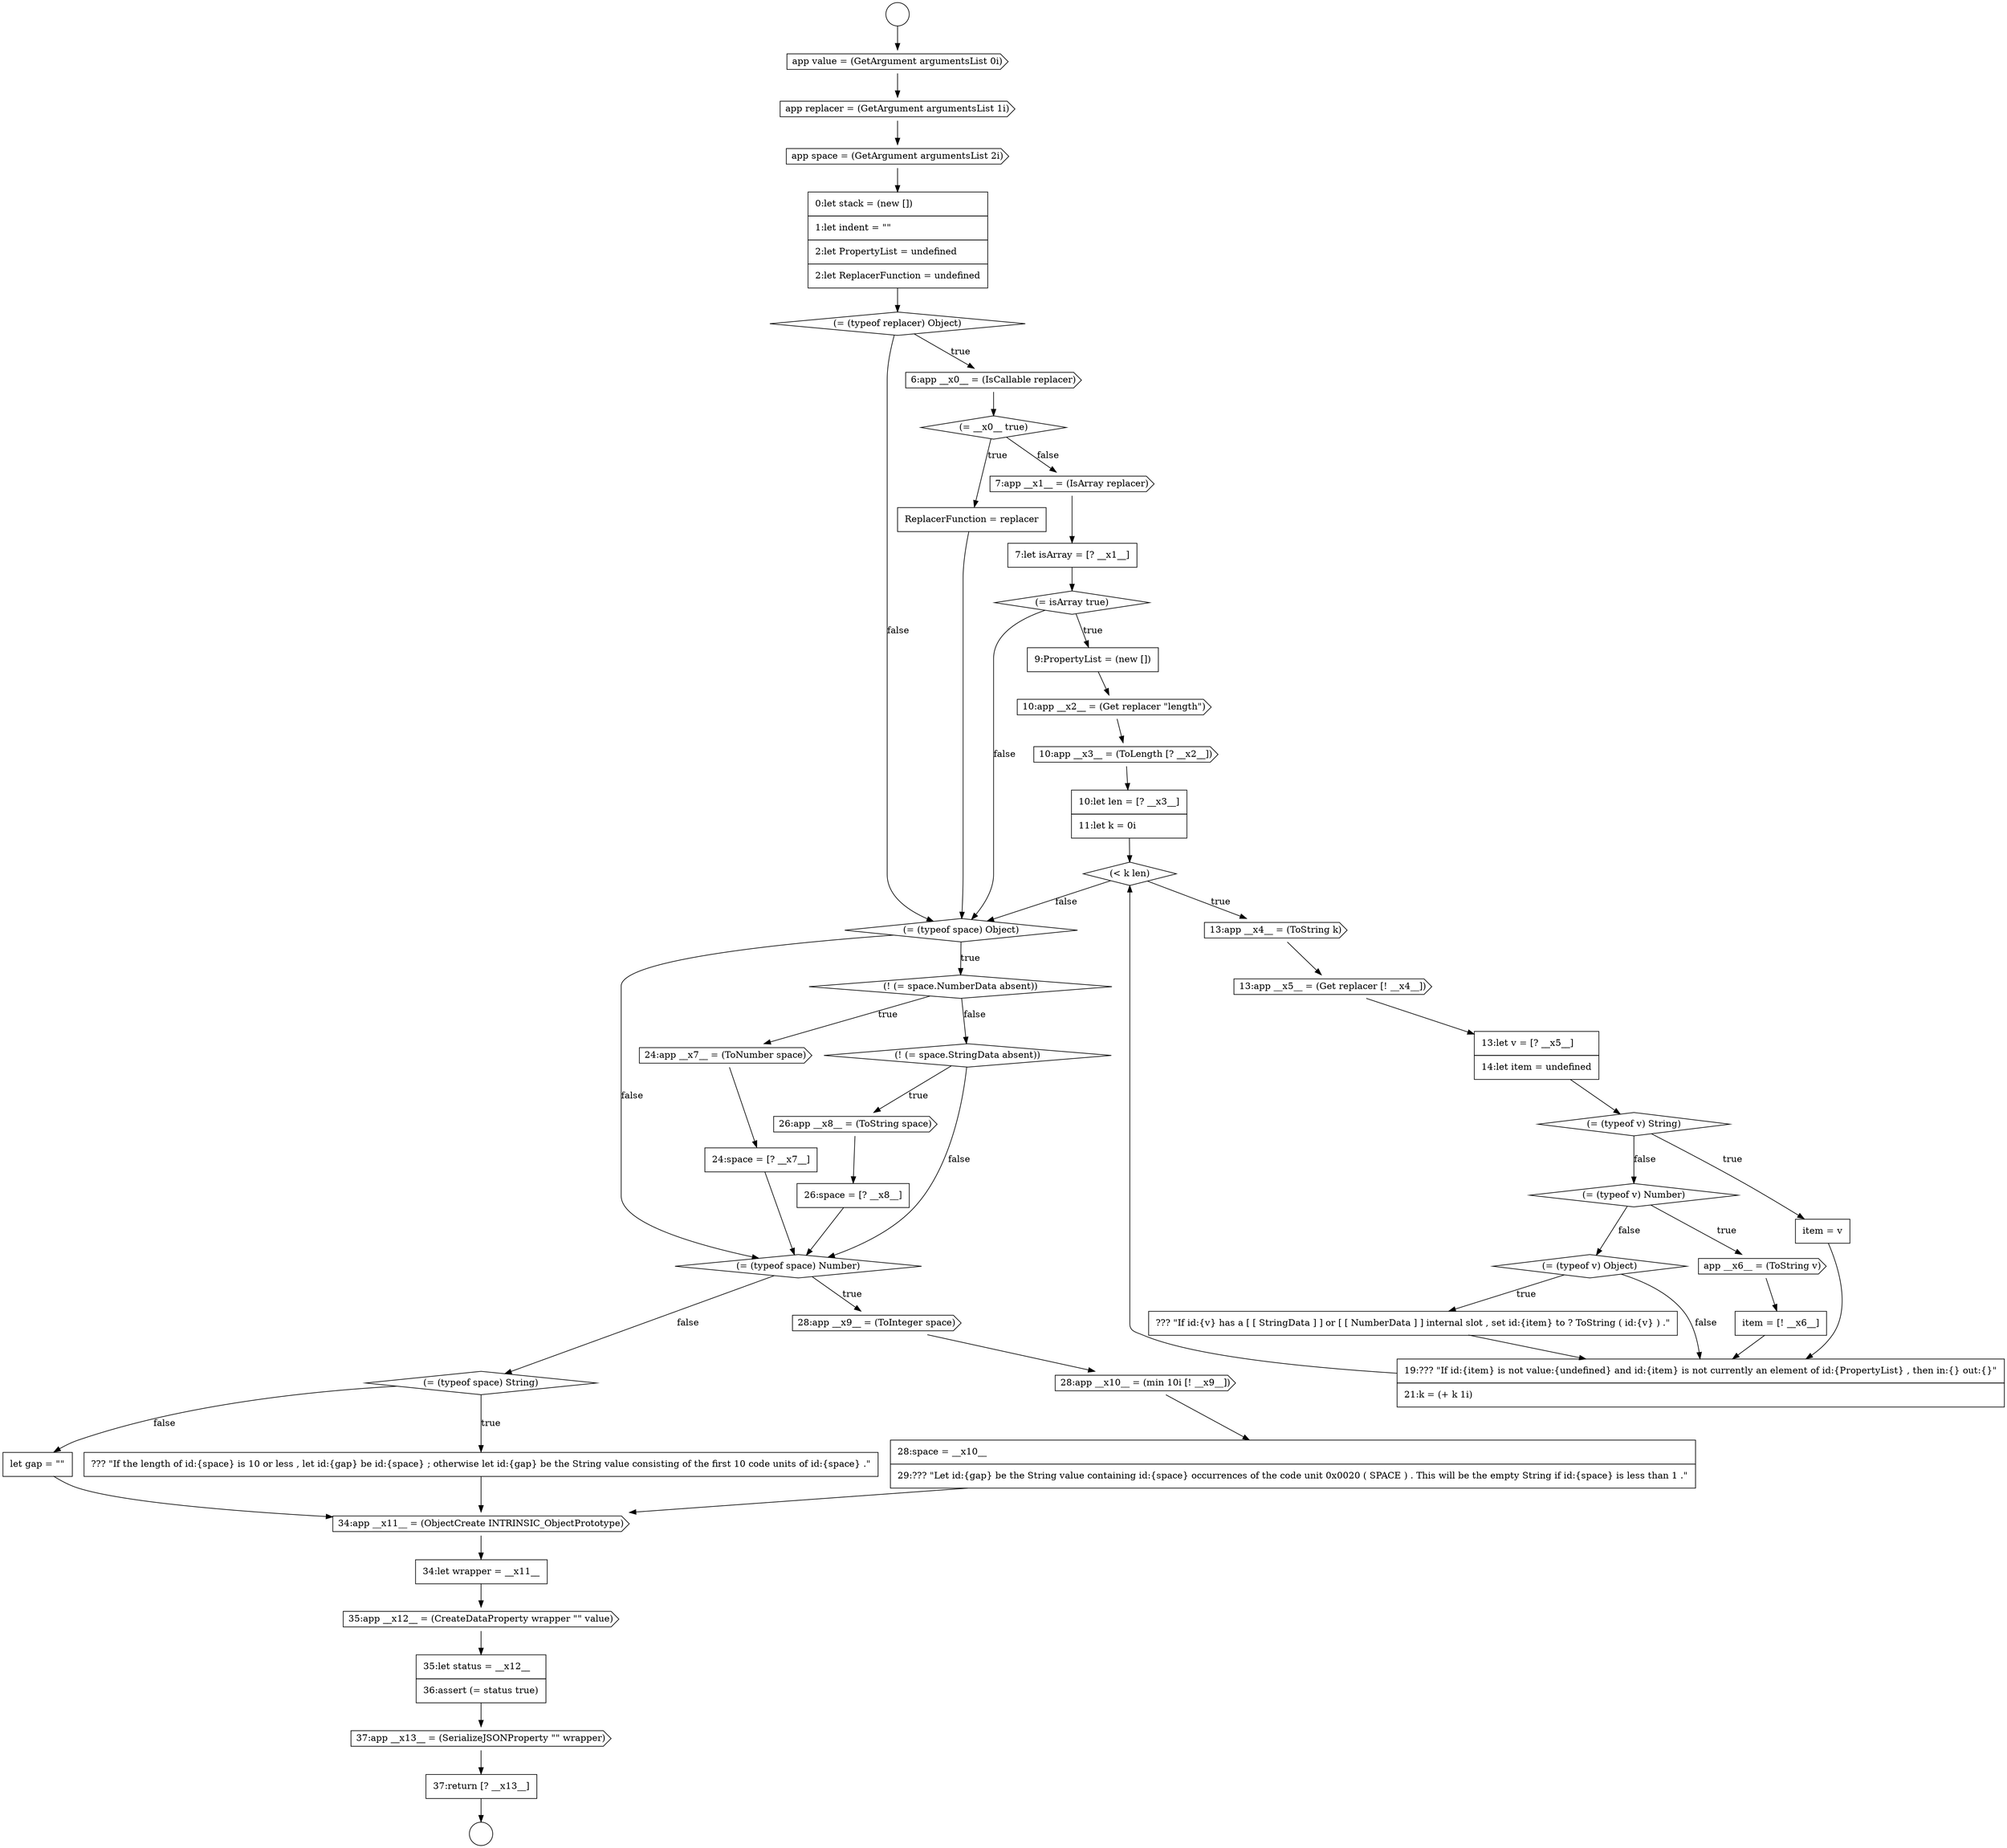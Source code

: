 digraph {
  node0 [shape=circle label=" " color="black" fillcolor="white" style=filled]
  node5 [shape=none, margin=0, label=<<font color="black">
    <table border="0" cellborder="1" cellspacing="0" cellpadding="10">
      <tr><td align="left">0:let stack = (new [])</td></tr>
      <tr><td align="left">1:let indent = &quot;&quot;</td></tr>
      <tr><td align="left">2:let PropertyList = undefined</td></tr>
      <tr><td align="left">2:let ReplacerFunction = undefined</td></tr>
    </table>
  </font>> color="black" fillcolor="white" style=filled]
  node10 [shape=cds, label=<<font color="black">7:app __x1__ = (IsArray replacer)</font>> color="black" fillcolor="white" style=filled]
  node14 [shape=cds, label=<<font color="black">10:app __x2__ = (Get replacer &quot;length&quot;)</font>> color="black" fillcolor="white" style=filled]
  node1 [shape=circle label=" " color="black" fillcolor="white" style=filled]
  node6 [shape=diamond, label=<<font color="black">(= (typeof replacer) Object)</font>> color="black" fillcolor="white" style=filled]
  node9 [shape=none, margin=0, label=<<font color="black">
    <table border="0" cellborder="1" cellspacing="0" cellpadding="10">
      <tr><td align="left">ReplacerFunction = replacer</td></tr>
    </table>
  </font>> color="black" fillcolor="white" style=filled]
  node2 [shape=cds, label=<<font color="black">app value = (GetArgument argumentsList 0i)</font>> color="black" fillcolor="white" style=filled]
  node12 [shape=diamond, label=<<font color="black">(= isArray true)</font>> color="black" fillcolor="white" style=filled]
  node8 [shape=diamond, label=<<font color="black">(= __x0__ true)</font>> color="black" fillcolor="white" style=filled]
  node4 [shape=cds, label=<<font color="black">app space = (GetArgument argumentsList 2i)</font>> color="black" fillcolor="white" style=filled]
  node42 [shape=none, margin=0, label=<<font color="black">
    <table border="0" cellborder="1" cellspacing="0" cellpadding="10">
      <tr><td align="left">let gap = &quot;&quot;</td></tr>
    </table>
  </font>> color="black" fillcolor="white" style=filled]
  node24 [shape=cds, label=<<font color="black">app __x6__ = (ToString v)</font>> color="black" fillcolor="white" style=filled]
  node37 [shape=cds, label=<<font color="black">28:app __x9__ = (ToInteger space)</font>> color="black" fillcolor="white" style=filled]
  node25 [shape=none, margin=0, label=<<font color="black">
    <table border="0" cellborder="1" cellspacing="0" cellpadding="10">
      <tr><td align="left">item = [! __x6__]</td></tr>
    </table>
  </font>> color="black" fillcolor="white" style=filled]
  node20 [shape=none, margin=0, label=<<font color="black">
    <table border="0" cellborder="1" cellspacing="0" cellpadding="10">
      <tr><td align="left">13:let v = [? __x5__]</td></tr>
      <tr><td align="left">14:let item = undefined</td></tr>
    </table>
  </font>> color="black" fillcolor="white" style=filled]
  node46 [shape=none, margin=0, label=<<font color="black">
    <table border="0" cellborder="1" cellspacing="0" cellpadding="10">
      <tr><td align="left">35:let status = __x12__</td></tr>
      <tr><td align="left">36:assert (= status true)</td></tr>
    </table>
  </font>> color="black" fillcolor="white" style=filled]
  node29 [shape=diamond, label=<<font color="black">(= (typeof space) Object)</font>> color="black" fillcolor="white" style=filled]
  node21 [shape=diamond, label=<<font color="black">(= (typeof v) String)</font>> color="black" fillcolor="white" style=filled]
  node33 [shape=diamond, label=<<font color="black">(! (= space.StringData absent))</font>> color="black" fillcolor="white" style=filled]
  node28 [shape=none, margin=0, label=<<font color="black">
    <table border="0" cellborder="1" cellspacing="0" cellpadding="10">
      <tr><td align="left">19:??? &quot;If id:{item} is not value:{undefined} and id:{item} is not currently an element of id:{PropertyList} , then in:{} out:{}&quot;</td></tr>
      <tr><td align="left">21:k = (+ k 1i)</td></tr>
    </table>
  </font>> color="black" fillcolor="white" style=filled]
  node38 [shape=cds, label=<<font color="black">28:app __x10__ = (min 10i [! __x9__])</font>> color="black" fillcolor="white" style=filled]
  node13 [shape=none, margin=0, label=<<font color="black">
    <table border="0" cellborder="1" cellspacing="0" cellpadding="10">
      <tr><td align="left">9:PropertyList = (new [])</td></tr>
    </table>
  </font>> color="black" fillcolor="white" style=filled]
  node41 [shape=none, margin=0, label=<<font color="black">
    <table border="0" cellborder="1" cellspacing="0" cellpadding="10">
      <tr><td align="left">??? &quot;If the length of id:{space} is 10 or less , let id:{gap} be id:{space} ; otherwise let id:{gap} be the String value consisting of the first 10 code units of id:{space} .&quot;</td></tr>
    </table>
  </font>> color="black" fillcolor="white" style=filled]
  node45 [shape=cds, label=<<font color="black">35:app __x12__ = (CreateDataProperty wrapper &quot;&quot; value)</font>> color="black" fillcolor="white" style=filled]
  node17 [shape=diamond, label=<<font color="black">(&lt; k len)</font>> color="black" fillcolor="white" style=filled]
  node32 [shape=none, margin=0, label=<<font color="black">
    <table border="0" cellborder="1" cellspacing="0" cellpadding="10">
      <tr><td align="left">24:space = [? __x7__]</td></tr>
    </table>
  </font>> color="black" fillcolor="white" style=filled]
  node34 [shape=cds, label=<<font color="black">26:app __x8__ = (ToString space)</font>> color="black" fillcolor="white" style=filled]
  node22 [shape=none, margin=0, label=<<font color="black">
    <table border="0" cellborder="1" cellspacing="0" cellpadding="10">
      <tr><td align="left">item = v</td></tr>
    </table>
  </font>> color="black" fillcolor="white" style=filled]
  node44 [shape=none, margin=0, label=<<font color="black">
    <table border="0" cellborder="1" cellspacing="0" cellpadding="10">
      <tr><td align="left">34:let wrapper = __x11__</td></tr>
    </table>
  </font>> color="black" fillcolor="white" style=filled]
  node27 [shape=none, margin=0, label=<<font color="black">
    <table border="0" cellborder="1" cellspacing="0" cellpadding="10">
      <tr><td align="left">??? &quot;If id:{v} has a [ [ StringData ] ] or [ [ NumberData ] ] internal slot , set id:{item} to ? ToString ( id:{v} ) .&quot;</td></tr>
    </table>
  </font>> color="black" fillcolor="white" style=filled]
  node7 [shape=cds, label=<<font color="black">6:app __x0__ = (IsCallable replacer)</font>> color="black" fillcolor="white" style=filled]
  node39 [shape=none, margin=0, label=<<font color="black">
    <table border="0" cellborder="1" cellspacing="0" cellpadding="10">
      <tr><td align="left">28:space = __x10__</td></tr>
      <tr><td align="left">29:??? &quot;Let id:{gap} be the String value containing id:{space} occurrences of the code unit 0x0020 ( SPACE ) . This will be the empty String if id:{space} is less than 1 .&quot;</td></tr>
    </table>
  </font>> color="black" fillcolor="white" style=filled]
  node3 [shape=cds, label=<<font color="black">app replacer = (GetArgument argumentsList 1i)</font>> color="black" fillcolor="white" style=filled]
  node35 [shape=none, margin=0, label=<<font color="black">
    <table border="0" cellborder="1" cellspacing="0" cellpadding="10">
      <tr><td align="left">26:space = [? __x8__]</td></tr>
    </table>
  </font>> color="black" fillcolor="white" style=filled]
  node48 [shape=none, margin=0, label=<<font color="black">
    <table border="0" cellborder="1" cellspacing="0" cellpadding="10">
      <tr><td align="left">37:return [? __x13__]</td></tr>
    </table>
  </font>> color="black" fillcolor="white" style=filled]
  node18 [shape=cds, label=<<font color="black">13:app __x4__ = (ToString k)</font>> color="black" fillcolor="white" style=filled]
  node16 [shape=none, margin=0, label=<<font color="black">
    <table border="0" cellborder="1" cellspacing="0" cellpadding="10">
      <tr><td align="left">10:let len = [? __x3__]</td></tr>
      <tr><td align="left">11:let k = 0i</td></tr>
    </table>
  </font>> color="black" fillcolor="white" style=filled]
  node31 [shape=cds, label=<<font color="black">24:app __x7__ = (ToNumber space)</font>> color="black" fillcolor="white" style=filled]
  node11 [shape=none, margin=0, label=<<font color="black">
    <table border="0" cellborder="1" cellspacing="0" cellpadding="10">
      <tr><td align="left">7:let isArray = [? __x1__]</td></tr>
    </table>
  </font>> color="black" fillcolor="white" style=filled]
  node43 [shape=cds, label=<<font color="black">34:app __x11__ = (ObjectCreate INTRINSIC_ObjectPrototype)</font>> color="black" fillcolor="white" style=filled]
  node40 [shape=diamond, label=<<font color="black">(= (typeof space) String)</font>> color="black" fillcolor="white" style=filled]
  node26 [shape=diamond, label=<<font color="black">(= (typeof v) Object)</font>> color="black" fillcolor="white" style=filled]
  node23 [shape=diamond, label=<<font color="black">(= (typeof v) Number)</font>> color="black" fillcolor="white" style=filled]
  node36 [shape=diamond, label=<<font color="black">(= (typeof space) Number)</font>> color="black" fillcolor="white" style=filled]
  node30 [shape=diamond, label=<<font color="black">(! (= space.NumberData absent))</font>> color="black" fillcolor="white" style=filled]
  node19 [shape=cds, label=<<font color="black">13:app __x5__ = (Get replacer [! __x4__])</font>> color="black" fillcolor="white" style=filled]
  node47 [shape=cds, label=<<font color="black">37:app __x13__ = (SerializeJSONProperty &quot;&quot; wrapper)</font>> color="black" fillcolor="white" style=filled]
  node15 [shape=cds, label=<<font color="black">10:app __x3__ = (ToLength [? __x2__])</font>> color="black" fillcolor="white" style=filled]
  node33 -> node34 [label=<<font color="black">true</font>> color="black"]
  node33 -> node36 [label=<<font color="black">false</font>> color="black"]
  node40 -> node41 [label=<<font color="black">true</font>> color="black"]
  node40 -> node42 [label=<<font color="black">false</font>> color="black"]
  node26 -> node27 [label=<<font color="black">true</font>> color="black"]
  node26 -> node28 [label=<<font color="black">false</font>> color="black"]
  node12 -> node13 [label=<<font color="black">true</font>> color="black"]
  node12 -> node29 [label=<<font color="black">false</font>> color="black"]
  node9 -> node29 [ color="black"]
  node39 -> node43 [ color="black"]
  node4 -> node5 [ color="black"]
  node30 -> node31 [label=<<font color="black">true</font>> color="black"]
  node30 -> node33 [label=<<font color="black">false</font>> color="black"]
  node8 -> node9 [label=<<font color="black">true</font>> color="black"]
  node8 -> node10 [label=<<font color="black">false</font>> color="black"]
  node38 -> node39 [ color="black"]
  node48 -> node1 [ color="black"]
  node5 -> node6 [ color="black"]
  node3 -> node4 [ color="black"]
  node25 -> node28 [ color="black"]
  node7 -> node8 [ color="black"]
  node6 -> node7 [label=<<font color="black">true</font>> color="black"]
  node6 -> node29 [label=<<font color="black">false</font>> color="black"]
  node18 -> node19 [ color="black"]
  node42 -> node43 [ color="black"]
  node34 -> node35 [ color="black"]
  node2 -> node3 [ color="black"]
  node23 -> node24 [label=<<font color="black">true</font>> color="black"]
  node23 -> node26 [label=<<font color="black">false</font>> color="black"]
  node15 -> node16 [ color="black"]
  node11 -> node12 [ color="black"]
  node22 -> node28 [ color="black"]
  node19 -> node20 [ color="black"]
  node13 -> node14 [ color="black"]
  node35 -> node36 [ color="black"]
  node45 -> node46 [ color="black"]
  node29 -> node30 [label=<<font color="black">true</font>> color="black"]
  node29 -> node36 [label=<<font color="black">false</font>> color="black"]
  node0 -> node2 [ color="black"]
  node43 -> node44 [ color="black"]
  node21 -> node22 [label=<<font color="black">true</font>> color="black"]
  node21 -> node23 [label=<<font color="black">false</font>> color="black"]
  node44 -> node45 [ color="black"]
  node27 -> node28 [ color="black"]
  node37 -> node38 [ color="black"]
  node14 -> node15 [ color="black"]
  node31 -> node32 [ color="black"]
  node10 -> node11 [ color="black"]
  node32 -> node36 [ color="black"]
  node28 -> node17 [ color="black"]
  node47 -> node48 [ color="black"]
  node36 -> node37 [label=<<font color="black">true</font>> color="black"]
  node36 -> node40 [label=<<font color="black">false</font>> color="black"]
  node17 -> node18 [label=<<font color="black">true</font>> color="black"]
  node17 -> node29 [label=<<font color="black">false</font>> color="black"]
  node41 -> node43 [ color="black"]
  node20 -> node21 [ color="black"]
  node24 -> node25 [ color="black"]
  node16 -> node17 [ color="black"]
  node46 -> node47 [ color="black"]
}
